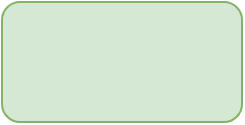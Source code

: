 <mxfile version="15.3.3" type="github">
  <diagram id="xcJM6PpwQl_wmBXrnFVD" name="Page-1">
    <mxGraphModel dx="2062" dy="762" grid="1" gridSize="10" guides="1" tooltips="1" connect="1" arrows="1" fold="1" page="1" pageScale="1" pageWidth="827" pageHeight="1169" math="0" shadow="0">
      <root>
        <mxCell id="0" />
        <mxCell id="1" parent="0" />
        <mxCell id="H5UtFfqdGZRHQWymSrQF-1" value="" style="rounded=1;whiteSpace=wrap;html=1;hachureGap=4;pointerEvents=0;fillColor=#d5e8d4;strokeColor=#82b366;" vertex="1" parent="1">
          <mxGeometry x="330" y="22" width="120" height="60" as="geometry" />
        </mxCell>
      </root>
    </mxGraphModel>
  </diagram>
</mxfile>
